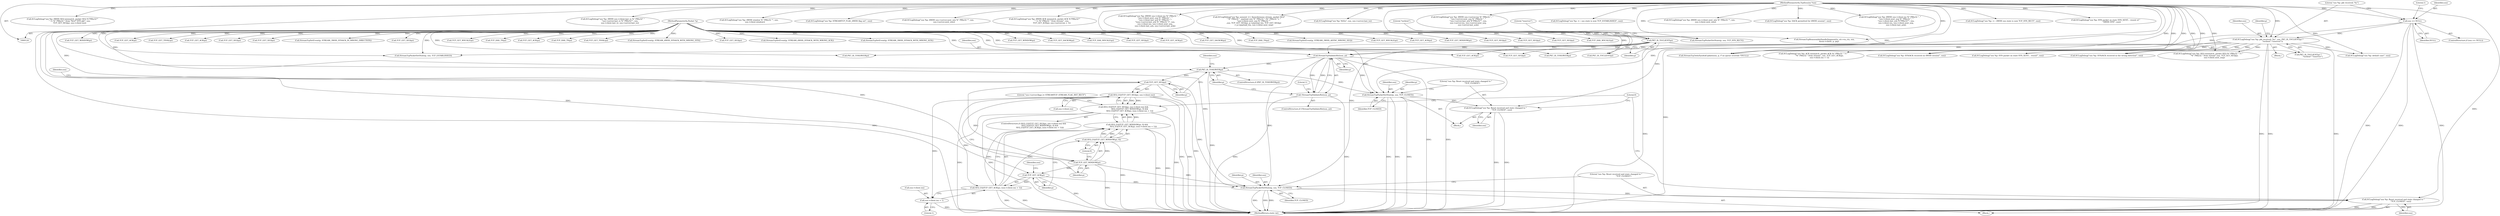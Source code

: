 digraph "0_suricata_843d0b7a10bb45627f94764a6c5d468a24143345_1@pointer" {
"1000157" [label="(Call,StreamTcpValidateRst(ssn, p))"];
"1000138" [label="(Call,SCLogDebug(\"ssn %p: pkt received: %s\", ssn, PKT_IS_TOCLIENT(p) ?\n               \"toclient\":\"toserver\"))"];
"1000132" [label="(Call,ssn == NULL)"];
"1000128" [label="(MethodParameterIn,TcpSession *ssn)"];
"1000142" [label="(Call,PKT_IS_TOCLIENT(p))"];
"1000126" [label="(MethodParameterIn,Packet *p)"];
"1000156" [label="(Call,!StreamTcpValidateRst(ssn, p))"];
"1000164" [label="(Call,PKT_IS_TOSERVER(p))"];
"1000170" [label="(Call,TCP_GET_SEQ(p))"];
"1000169" [label="(Call,SEQ_EQ(TCP_GET_SEQ(p), ssn->client.isn))"];
"1000168" [label="(Call,SEQ_EQ(TCP_GET_SEQ(p), ssn->client.isn) &&\n                     SEQ_EQ(TCP_GET_WINDOW(p), 0) &&\n                     SEQ_EQ(TCP_GET_ACK(p), (ssn->client.isn + 1)))"];
"1000182" [label="(Call,SEQ_EQ(TCP_GET_ACK(p), (ssn->client.isn + 1)))"];
"1000177" [label="(Call,SEQ_EQ(TCP_GET_WINDOW(p), 0) &&\n                     SEQ_EQ(TCP_GET_ACK(p), (ssn->client.isn + 1)))"];
"1000185" [label="(Call,ssn->client.isn + 1)"];
"1000179" [label="(Call,TCP_GET_WINDOW(p))"];
"1000178" [label="(Call,SEQ_EQ(TCP_GET_WINDOW(p), 0))"];
"1000183" [label="(Call,TCP_GET_ACK(p))"];
"1000202" [label="(Call,StreamTcpPacketSetState(p, ssn, TCP_CLOSED))"];
"1000206" [label="(Call,SCLogDebug(\"ssn %p: Reset received and state changed to \"\n                         \"TCP_CLOSED\", ssn))"];
"1000220" [label="(Call,StreamTcpPacketSetState(p, ssn, TCP_CLOSED))"];
"1000224" [label="(Call,SCLogDebug(\"ssn %p: Reset received and state changed to \"\n                     \"TCP_CLOSED\", ssn))"];
"1000889" [label="(Call,TCP_GET_SEQ(p))"];
"1001128" [label="(MethodReturn,static int)"];
"1000203" [label="(Identifier,p)"];
"1000221" [label="(Identifier,p)"];
"1000162" [label="(Literal,1)"];
"1000798" [label="(Call,TCP_GET_WSCALE(p))"];
"1000130" [label="(Block,)"];
"1000168" [label="(Call,SEQ_EQ(TCP_GET_SEQ(p), ssn->client.isn) &&\n                     SEQ_EQ(TCP_GET_WINDOW(p), 0) &&\n                     SEQ_EQ(TCP_GET_ACK(p), (ssn->client.isn + 1)))"];
"1000214" [label="(Identifier,ssn)"];
"1000263" [label="(Call,SCLogDebug(\"ssn %p: SYN/ACK received on 4WHS session\", ssn))"];
"1001048" [label="(Call,TCP_HAS_TS(p))"];
"1000624" [label="(Call,TCP_GET_ACK(p))"];
"1000380" [label="(Call,TCP_HAS_TS(p))"];
"1000126" [label="(MethodParameterIn,Packet *p)"];
"1000192" [label="(Block,)"];
"1000194" [label="(Literal,\"ssn->server.flags |= STREAMTCP_STREAM_FLAG_RST_RECV\")"];
"1000169" [label="(Call,SEQ_EQ(TCP_GET_SEQ(p), ssn->client.isn))"];
"1000170" [label="(Call,TCP_GET_SEQ(p))"];
"1000311" [label="(Call,SCLogDebug(\"ssn %p: 4WHS SEQ mismatch, packet SEQ %\"PRIu32\"\"\n                        \" != %\" PRIu32 \" from *first* SYN pkt\", ssn,\n                        TCP_GET_SEQ(p), ssn->client.isn))"];
"1000900" [label="(Call,SCLogDebug(\"ssn %p: SEQ mismatch, packet SEQ %\" PRIu32 \" != \"\n                    \"%\" PRIu32 \" from stream\",ssn, TCP_GET_SEQ(p),\n                    ssn->client.next_seq))"];
"1000398" [label="(Call,SCLogDebug(\"ssn %p: 4WHS ssn->client.last_ts %\" PRIu32\" \"\n                        \"ssn->server.last_ts %\" PRIu32\"\", ssn,\n                        ssn->client.last_ts, ssn->server.last_ts))"];
"1000165" [label="(Identifier,p)"];
"1001123" [label="(Call,SCLogDebug(\"ssn %p: default case\", ssn))"];
"1000132" [label="(Call,ssn == NULL)"];
"1000167" [label="(ControlStructure,if (SEQ_EQ(TCP_GET_SEQ(p), ssn->client.isn) &&\n                     SEQ_EQ(TCP_GET_WINDOW(p), 0) &&\n                     SEQ_EQ(TCP_GET_ACK(p), (ssn->client.isn + 1))))"];
"1000178" [label="(Call,SEQ_EQ(TCP_GET_WINDOW(p), 0))"];
"1000164" [label="(Call,PKT_IS_TOSERVER(p))"];
"1000180" [label="(Identifier,p)"];
"1000141" [label="(Call,PKT_IS_TOCLIENT(p) ?\n               \"toclient\":\"toserver\")"];
"1000732" [label="(Call,TCP_GET_TSVAL(p))"];
"1000134" [label="(Identifier,NULL)"];
"1000260" [label="(Call,PKT_IS_TOSERVER(p))"];
"1000370" [label="(Call,SCLogDebug(\"ssn %p: 4WHS window %\" PRIu32 \"\", ssn,\n                    ssn->client.window))"];
"1000308" [label="(Call,StreamTcpSetEvent(p, STREAM_4WHS_SYNACK_WITH_WRONG_SYN))"];
"1000191" [label="(Literal,1)"];
"1000226" [label="(Identifier,ssn)"];
"1000688" [label="(Call,SCLogDebug(\"ssn %p: STREAMTCP_FLAG_4WHS flag set\", ssn))"];
"1000177" [label="(Call,SEQ_EQ(TCP_GET_WINDOW(p), 0) &&\n                     SEQ_EQ(TCP_GET_ACK(p), (ssn->client.isn + 1)))"];
"1000939" [label="(Call,TCP_GET_SEQ(p))"];
"1000208" [label="(Identifier,ssn)"];
"1000220" [label="(Call,StreamTcpPacketSetState(p, ssn, TCP_CLOSED))"];
"1000140" [label="(Identifier,ssn)"];
"1000155" [label="(ControlStructure,if (!StreamTcpValidateRst(ssn, p)))"];
"1000575" [label="(Call,SCLogDebug(\"ssn %p: 4WHS ssn->server.next_win %\" PRIu32 \"\", ssn,\n                    ssn->server.next_win))"];
"1000171" [label="(Identifier,p)"];
"1000172" [label="(Call,ssn->client.isn)"];
"1000158" [label="(Identifier,ssn)"];
"1000279" [label="(Call,StreamTcpSetEvent(p, STREAM_4WHS_SYNACK_WITH_WRONG_ACK))"];
"1000282" [label="(Call,SCLogDebug(\"ssn %p: 4WHS ACK mismatch, packet ACK %\"PRIu32\"\"\n                        \" != %\" PRIu32 \" from stream\", ssn,\n                        TCP_GET_ACK(p), ssn->server.isn + 1))"];
"1000207" [label="(Literal,\"ssn %p: Reset received and state changed to \"\n                         \"TCP_CLOSED\")"];
"1000182" [label="(Call,SEQ_EQ(TCP_GET_ACK(p), (ssn->client.isn + 1)))"];
"1000183" [label="(Call,TCP_GET_ACK(p))"];
"1000637" [label="(Call,SCLogDebug(\"ssn %p: ACK mismatch, packet ACK %\" PRIu32 \" != \"\n                    \"%\" PRIu32 \" from stream\", ssn, TCP_GET_ACK(p),\n                    ssn->client.isn + 1))"];
"1000634" [label="(Call,StreamTcpSetEvent(p, STREAM_3WHS_SYNACK_WITH_WRONG_ACK))"];
"1000184" [label="(Identifier,p)"];
"1000781" [label="(Call,TCP_GET_WINDOW(p))"];
"1000205" [label="(Identifier,TCP_CLOSED)"];
"1000615" [label="(Call,SCLogDebug(\"ssn %p: SYN/ACK received in the wrong direction\", ssn))"];
"1000143" [label="(Identifier,p)"];
"1000224" [label="(Call,SCLogDebug(\"ssn %p: Reset received and state changed to \"\n                     \"TCP_CLOSED\", ssn))"];
"1000131" [label="(ControlStructure,if (ssn == NULL))"];
"1000583" [label="(Call,SCLogDebug(\"ssn %p: 4WHS ssn->client.isn %\" PRIu32 \", \"\n                    \"ssn->client.next_seq %\" PRIu32 \", \"\n                    \"ssn->client.last_ack %\" PRIu32 \" \"\n                    \"(ssn->server.last_ack %\" PRIu32 \")\", ssn,\n                    ssn->client.isn, ssn->client.next_seq,\n                    ssn->client.last_ack, ssn->server.last_ack))"];
"1000157" [label="(Call,StreamTcpValidateRst(ssn, p))"];
"1000186" [label="(Call,ssn->client.isn)"];
"1000652" [label="(Call,StreamTcp3whsSynAckUpdate(ssn, p, /* no queue override */NULL))"];
"1000521" [label="(Call,TCP_GET_SACKOK(p))"];
"1000784" [label="(Call,TCP_HAS_WSCALE(p))"];
"1000156" [label="(Call,!StreamTcpValidateRst(ssn, p))"];
"1000300" [label="(Call,TCP_GET_SEQ(p))"];
"1000206" [label="(Call,SCLogDebug(\"ssn %p: Reset received and state changed to \"\n                         \"TCP_CLOSED\", ssn))"];
"1000210" [label="(Block,)"];
"1000640" [label="(Call,TCP_GET_ACK(p))"];
"1000142" [label="(Call,PKT_IS_TOCLIENT(p))"];
"1001013" [label="(Call,SCLogDebug(\"ssn %p: synsent => Asynchronous stream, packet SEQ\"\n                \" %\" PRIu32 \", payload size %\" PRIu32 \" (%\" PRIu32 \"), \"\n                \"ssn->client.next_seq %\" PRIu32 \"\"\n                ,ssn, TCP_GET_SEQ(p), p->payload_len, TCP_GET_SEQ(p)\n                + p->payload_len, ssn->client.next_seq))"];
"1000137" [label="(Literal,1)"];
"1000181" [label="(Literal,0)"];
"1000324" [label="(Call,StreamTcpPacketSetState(p, ssn, TCP_SYN_RECV))"];
"1000734" [label="(Call,SCLogDebug(\"ssn %p: %02x\", ssn, ssn->server.last_ts))"];
"1001127" [label="(Literal,0)"];
"1000150" [label="(Identifier,p)"];
"1000816" [label="(Call,TCP_GET_SACKOK(p))"];
"1000179" [label="(Call,TCP_GET_WINDOW(p))"];
"1000918" [label="(Call,StreamTcpPacketSetState(p, ssn, TCP_ESTABLISHED))"];
"1000680" [label="(Call,PKT_IS_TOCLIENT(p))"];
"1000723" [label="(Call,TCP_HAS_TS(p))"];
"1000897" [label="(Call,StreamTcpSetEvent(p, STREAM_3WHS_ASYNC_WRONG_SEQ))"];
"1000204" [label="(Identifier,ssn)"];
"1000832" [label="(Call,SCLogDebug(\"ssn %p: 4WHS ssn->server.isn %\" PRIu32 \", \"\n                    \"ssn->server.next_seq %\" PRIu32 \", \"\n                    \"ssn->server.last_ack %\"PRIu32\"\", ssn,\n                    ssn->server.isn, ssn->server.next_seq,\n                    ssn->server.last_ack))"];
"1000922" [label="(Call,SCLogDebug(\"ssn %p: =~ ssn state is now TCP_ESTABLISHED\", ssn))"];
"1000502" [label="(Call,TCP_GET_WSCALE(p))"];
"1000174" [label="(Identifier,ssn)"];
"1000223" [label="(Identifier,TCP_CLOSED)"];
"1000225" [label="(Literal,\"ssn %p: Reset received and state changed to \"\n                     \"TCP_CLOSED\")"];
"1000185" [label="(Call,ssn->client.isn + 1)"];
"1000471" [label="(Call,TCP_GET_ACK(p))"];
"1000931" [label="(Call,TCP_GET_WINDOW(p))"];
"1000145" [label="(Literal,\"toserver\")"];
"1000697" [label="(Call,TCP_GET_SEQ(p))"];
"1000188" [label="(Identifier,ssn)"];
"1000903" [label="(Call,TCP_GET_SEQ(p))"];
"1000222" [label="(Identifier,ssn)"];
"1001022" [label="(Call,TCP_GET_SEQ(p))"];
"1000493" [label="(Call,TCP_HAS_WSCALE(p))"];
"1000368" [label="(Call,TCP_GET_WINDOW(p))"];
"1000609" [label="(Call,PKT_IS_TOSERVER(p))"];
"1000965" [label="(Call,TCP_GET_ACK(p))"];
"1000144" [label="(Literal,\"toclient\")"];
"1000202" [label="(Call,StreamTcpPacketSetState(p, ssn, TCP_CLOSED))"];
"1000396" [label="(Call,TCP_GET_TSVAL(p))"];
"1000163" [label="(ControlStructure,if (PKT_IS_TOSERVER(p)))"];
"1000285" [label="(Call,TCP_GET_ACK(p))"];
"1000128" [label="(MethodParameterIn,TcpSession *ssn)"];
"1000139" [label="(Literal,\"ssn %p: pkt received: %s\")"];
"1000567" [label="(Call,SCLogDebug(\"ssn %p: 4WHS ssn->client.next_win %\" PRIu32 \"\", ssn,\n                    ssn->client.next_win))"];
"1000530" [label="(Call,SCLogDebug(\"ssn %p: SACK permitted for 4WHS session\", ssn))"];
"1001016" [label="(Call,TCP_GET_SEQ(p))"];
"1000159" [label="(Identifier,p)"];
"1000314" [label="(Call,TCP_GET_SEQ(p))"];
"1000269" [label="(Call,TCP_GET_ACK(p))"];
"1000612" [label="(Call,StreamTcpSetEvent(p, STREAM_3WHS_SYNACK_IN_WRONG_DIRECTION))"];
"1000850" [label="(Call,SCLogDebug(\"ssn %p: 4WHS ssn->client.isn %\" PRIu32 \", \"\n                    \"ssn->client.next_seq %\" PRIu32 \", \"\n                    \"ssn->client.last_ack %\"PRIu32\"\", ssn,\n                    ssn->client.isn, ssn->client.next_seq,\n                    ssn->client.last_ack))"];
"1000666" [label="(Call,SCLogDebug(\"ssn %p: SYN packet on state SYN_SENT... resent\", ssn))"];
"1000133" [label="(Identifier,ssn)"];
"1001109" [label="(Call,StreamTcpReassembleHandleSegment(tv, stt->ra_ctx, ssn,\n                &ssn->client, p, pq))"];
"1000328" [label="(Call,SCLogDebug(\"ssn %p: =~ 4WHS ssn state is now TCP_SYN_RECV\", ssn))"];
"1000138" [label="(Call,SCLogDebug(\"ssn %p: pkt received: %s\", ssn, PKT_IS_TOCLIENT(p) ?\n               \"toclient\":\"toserver\"))"];
"1000337" [label="(Call,TCP_GET_SEQ(p))"];
"1000676" [label="(Call,SCLogDebug(\"ssn %p: SYN packet on state SYN_SENT... resent of \"\n                    \"4WHS SYN\", ssn))"];
"1000157" -> "1000156"  [label="AST: "];
"1000157" -> "1000159"  [label="CFG: "];
"1000158" -> "1000157"  [label="AST: "];
"1000159" -> "1000157"  [label="AST: "];
"1000156" -> "1000157"  [label="CFG: "];
"1000157" -> "1001128"  [label="DDG: "];
"1000157" -> "1001128"  [label="DDG: "];
"1000157" -> "1000156"  [label="DDG: "];
"1000157" -> "1000156"  [label="DDG: "];
"1000138" -> "1000157"  [label="DDG: "];
"1000128" -> "1000157"  [label="DDG: "];
"1000142" -> "1000157"  [label="DDG: "];
"1000126" -> "1000157"  [label="DDG: "];
"1000157" -> "1000164"  [label="DDG: "];
"1000157" -> "1000202"  [label="DDG: "];
"1000157" -> "1000220"  [label="DDG: "];
"1000138" -> "1000130"  [label="AST: "];
"1000138" -> "1000141"  [label="CFG: "];
"1000139" -> "1000138"  [label="AST: "];
"1000140" -> "1000138"  [label="AST: "];
"1000141" -> "1000138"  [label="AST: "];
"1000150" -> "1000138"  [label="CFG: "];
"1000138" -> "1001128"  [label="DDG: "];
"1000138" -> "1001128"  [label="DDG: "];
"1000138" -> "1001128"  [label="DDG: "];
"1000132" -> "1000138"  [label="DDG: "];
"1000128" -> "1000138"  [label="DDG: "];
"1000138" -> "1000263"  [label="DDG: "];
"1000138" -> "1000615"  [label="DDG: "];
"1000138" -> "1000637"  [label="DDG: "];
"1000138" -> "1000652"  [label="DDG: "];
"1000138" -> "1000666"  [label="DDG: "];
"1000138" -> "1000900"  [label="DDG: "];
"1000138" -> "1000918"  [label="DDG: "];
"1000138" -> "1001123"  [label="DDG: "];
"1000132" -> "1000131"  [label="AST: "];
"1000132" -> "1000134"  [label="CFG: "];
"1000133" -> "1000132"  [label="AST: "];
"1000134" -> "1000132"  [label="AST: "];
"1000137" -> "1000132"  [label="CFG: "];
"1000139" -> "1000132"  [label="CFG: "];
"1000132" -> "1001128"  [label="DDG: "];
"1000132" -> "1001128"  [label="DDG: "];
"1000132" -> "1001128"  [label="DDG: "];
"1000128" -> "1000132"  [label="DDG: "];
"1000132" -> "1000652"  [label="DDG: "];
"1000128" -> "1000124"  [label="AST: "];
"1000128" -> "1001128"  [label="DDG: "];
"1000128" -> "1000202"  [label="DDG: "];
"1000128" -> "1000206"  [label="DDG: "];
"1000128" -> "1000220"  [label="DDG: "];
"1000128" -> "1000224"  [label="DDG: "];
"1000128" -> "1000263"  [label="DDG: "];
"1000128" -> "1000282"  [label="DDG: "];
"1000128" -> "1000311"  [label="DDG: "];
"1000128" -> "1000324"  [label="DDG: "];
"1000128" -> "1000328"  [label="DDG: "];
"1000128" -> "1000370"  [label="DDG: "];
"1000128" -> "1000398"  [label="DDG: "];
"1000128" -> "1000530"  [label="DDG: "];
"1000128" -> "1000567"  [label="DDG: "];
"1000128" -> "1000575"  [label="DDG: "];
"1000128" -> "1000583"  [label="DDG: "];
"1000128" -> "1000615"  [label="DDG: "];
"1000128" -> "1000637"  [label="DDG: "];
"1000128" -> "1000652"  [label="DDG: "];
"1000128" -> "1000666"  [label="DDG: "];
"1000128" -> "1000676"  [label="DDG: "];
"1000128" -> "1000688"  [label="DDG: "];
"1000128" -> "1000734"  [label="DDG: "];
"1000128" -> "1000832"  [label="DDG: "];
"1000128" -> "1000850"  [label="DDG: "];
"1000128" -> "1000900"  [label="DDG: "];
"1000128" -> "1000918"  [label="DDG: "];
"1000128" -> "1000922"  [label="DDG: "];
"1000128" -> "1001013"  [label="DDG: "];
"1000128" -> "1001109"  [label="DDG: "];
"1000128" -> "1001123"  [label="DDG: "];
"1000142" -> "1000141"  [label="AST: "];
"1000142" -> "1000143"  [label="CFG: "];
"1000143" -> "1000142"  [label="AST: "];
"1000144" -> "1000142"  [label="CFG: "];
"1000145" -> "1000142"  [label="CFG: "];
"1000142" -> "1001128"  [label="DDG: "];
"1000126" -> "1000142"  [label="DDG: "];
"1000142" -> "1000260"  [label="DDG: "];
"1000142" -> "1000269"  [label="DDG: "];
"1000142" -> "1000609"  [label="DDG: "];
"1000142" -> "1000680"  [label="DDG: "];
"1000142" -> "1000889"  [label="DDG: "];
"1000126" -> "1000124"  [label="AST: "];
"1000126" -> "1001128"  [label="DDG: "];
"1000126" -> "1000164"  [label="DDG: "];
"1000126" -> "1000170"  [label="DDG: "];
"1000126" -> "1000179"  [label="DDG: "];
"1000126" -> "1000183"  [label="DDG: "];
"1000126" -> "1000202"  [label="DDG: "];
"1000126" -> "1000220"  [label="DDG: "];
"1000126" -> "1000260"  [label="DDG: "];
"1000126" -> "1000269"  [label="DDG: "];
"1000126" -> "1000279"  [label="DDG: "];
"1000126" -> "1000285"  [label="DDG: "];
"1000126" -> "1000300"  [label="DDG: "];
"1000126" -> "1000308"  [label="DDG: "];
"1000126" -> "1000314"  [label="DDG: "];
"1000126" -> "1000324"  [label="DDG: "];
"1000126" -> "1000337"  [label="DDG: "];
"1000126" -> "1000368"  [label="DDG: "];
"1000126" -> "1000380"  [label="DDG: "];
"1000126" -> "1000396"  [label="DDG: "];
"1000126" -> "1000471"  [label="DDG: "];
"1000126" -> "1000493"  [label="DDG: "];
"1000126" -> "1000502"  [label="DDG: "];
"1000126" -> "1000521"  [label="DDG: "];
"1000126" -> "1000609"  [label="DDG: "];
"1000126" -> "1000612"  [label="DDG: "];
"1000126" -> "1000624"  [label="DDG: "];
"1000126" -> "1000634"  [label="DDG: "];
"1000126" -> "1000640"  [label="DDG: "];
"1000126" -> "1000652"  [label="DDG: "];
"1000126" -> "1000680"  [label="DDG: "];
"1000126" -> "1000697"  [label="DDG: "];
"1000126" -> "1000723"  [label="DDG: "];
"1000126" -> "1000732"  [label="DDG: "];
"1000126" -> "1000781"  [label="DDG: "];
"1000126" -> "1000784"  [label="DDG: "];
"1000126" -> "1000798"  [label="DDG: "];
"1000126" -> "1000816"  [label="DDG: "];
"1000126" -> "1000889"  [label="DDG: "];
"1000126" -> "1000897"  [label="DDG: "];
"1000126" -> "1000903"  [label="DDG: "];
"1000126" -> "1000918"  [label="DDG: "];
"1000126" -> "1000931"  [label="DDG: "];
"1000126" -> "1000939"  [label="DDG: "];
"1000126" -> "1000965"  [label="DDG: "];
"1000126" -> "1001016"  [label="DDG: "];
"1000126" -> "1001022"  [label="DDG: "];
"1000126" -> "1001048"  [label="DDG: "];
"1000126" -> "1001109"  [label="DDG: "];
"1000156" -> "1000155"  [label="AST: "];
"1000162" -> "1000156"  [label="CFG: "];
"1000165" -> "1000156"  [label="CFG: "];
"1000156" -> "1001128"  [label="DDG: "];
"1000156" -> "1001128"  [label="DDG: "];
"1000164" -> "1000163"  [label="AST: "];
"1000164" -> "1000165"  [label="CFG: "];
"1000165" -> "1000164"  [label="AST: "];
"1000171" -> "1000164"  [label="CFG: "];
"1000214" -> "1000164"  [label="CFG: "];
"1000164" -> "1001128"  [label="DDG: "];
"1000164" -> "1000170"  [label="DDG: "];
"1000164" -> "1000220"  [label="DDG: "];
"1000170" -> "1000169"  [label="AST: "];
"1000170" -> "1000171"  [label="CFG: "];
"1000171" -> "1000170"  [label="AST: "];
"1000174" -> "1000170"  [label="CFG: "];
"1000170" -> "1001128"  [label="DDG: "];
"1000170" -> "1000169"  [label="DDG: "];
"1000170" -> "1000179"  [label="DDG: "];
"1000170" -> "1000202"  [label="DDG: "];
"1000169" -> "1000168"  [label="AST: "];
"1000169" -> "1000172"  [label="CFG: "];
"1000172" -> "1000169"  [label="AST: "];
"1000180" -> "1000169"  [label="CFG: "];
"1000168" -> "1000169"  [label="CFG: "];
"1000169" -> "1001128"  [label="DDG: "];
"1000169" -> "1001128"  [label="DDG: "];
"1000169" -> "1000168"  [label="DDG: "];
"1000169" -> "1000168"  [label="DDG: "];
"1000169" -> "1000182"  [label="DDG: "];
"1000169" -> "1000185"  [label="DDG: "];
"1000168" -> "1000167"  [label="AST: "];
"1000168" -> "1000177"  [label="CFG: "];
"1000177" -> "1000168"  [label="AST: "];
"1000194" -> "1000168"  [label="CFG: "];
"1001127" -> "1000168"  [label="CFG: "];
"1000168" -> "1001128"  [label="DDG: "];
"1000168" -> "1001128"  [label="DDG: "];
"1000168" -> "1001128"  [label="DDG: "];
"1000177" -> "1000168"  [label="DDG: "];
"1000177" -> "1000168"  [label="DDG: "];
"1000182" -> "1000177"  [label="AST: "];
"1000182" -> "1000185"  [label="CFG: "];
"1000183" -> "1000182"  [label="AST: "];
"1000185" -> "1000182"  [label="AST: "];
"1000177" -> "1000182"  [label="CFG: "];
"1000182" -> "1001128"  [label="DDG: "];
"1000182" -> "1001128"  [label="DDG: "];
"1000182" -> "1000177"  [label="DDG: "];
"1000182" -> "1000177"  [label="DDG: "];
"1000183" -> "1000182"  [label="DDG: "];
"1000177" -> "1000178"  [label="CFG: "];
"1000178" -> "1000177"  [label="AST: "];
"1000177" -> "1001128"  [label="DDG: "];
"1000177" -> "1001128"  [label="DDG: "];
"1000178" -> "1000177"  [label="DDG: "];
"1000178" -> "1000177"  [label="DDG: "];
"1000185" -> "1000191"  [label="CFG: "];
"1000186" -> "1000185"  [label="AST: "];
"1000191" -> "1000185"  [label="AST: "];
"1000185" -> "1001128"  [label="DDG: "];
"1000179" -> "1000178"  [label="AST: "];
"1000179" -> "1000180"  [label="CFG: "];
"1000180" -> "1000179"  [label="AST: "];
"1000181" -> "1000179"  [label="CFG: "];
"1000179" -> "1001128"  [label="DDG: "];
"1000179" -> "1000178"  [label="DDG: "];
"1000179" -> "1000183"  [label="DDG: "];
"1000179" -> "1000202"  [label="DDG: "];
"1000178" -> "1000181"  [label="CFG: "];
"1000181" -> "1000178"  [label="AST: "];
"1000184" -> "1000178"  [label="CFG: "];
"1000178" -> "1001128"  [label="DDG: "];
"1000183" -> "1000184"  [label="CFG: "];
"1000184" -> "1000183"  [label="AST: "];
"1000188" -> "1000183"  [label="CFG: "];
"1000183" -> "1001128"  [label="DDG: "];
"1000183" -> "1000202"  [label="DDG: "];
"1000202" -> "1000192"  [label="AST: "];
"1000202" -> "1000205"  [label="CFG: "];
"1000203" -> "1000202"  [label="AST: "];
"1000204" -> "1000202"  [label="AST: "];
"1000205" -> "1000202"  [label="AST: "];
"1000207" -> "1000202"  [label="CFG: "];
"1000202" -> "1001128"  [label="DDG: "];
"1000202" -> "1001128"  [label="DDG: "];
"1000202" -> "1001128"  [label="DDG: "];
"1000202" -> "1000206"  [label="DDG: "];
"1000206" -> "1000192"  [label="AST: "];
"1000206" -> "1000208"  [label="CFG: "];
"1000207" -> "1000206"  [label="AST: "];
"1000208" -> "1000206"  [label="AST: "];
"1001127" -> "1000206"  [label="CFG: "];
"1000206" -> "1001128"  [label="DDG: "];
"1000206" -> "1001128"  [label="DDG: "];
"1000220" -> "1000210"  [label="AST: "];
"1000220" -> "1000223"  [label="CFG: "];
"1000221" -> "1000220"  [label="AST: "];
"1000222" -> "1000220"  [label="AST: "];
"1000223" -> "1000220"  [label="AST: "];
"1000225" -> "1000220"  [label="CFG: "];
"1000220" -> "1001128"  [label="DDG: "];
"1000220" -> "1001128"  [label="DDG: "];
"1000220" -> "1001128"  [label="DDG: "];
"1000220" -> "1000224"  [label="DDG: "];
"1000224" -> "1000210"  [label="AST: "];
"1000224" -> "1000226"  [label="CFG: "];
"1000225" -> "1000224"  [label="AST: "];
"1000226" -> "1000224"  [label="AST: "];
"1001127" -> "1000224"  [label="CFG: "];
"1000224" -> "1001128"  [label="DDG: "];
"1000224" -> "1001128"  [label="DDG: "];
}
